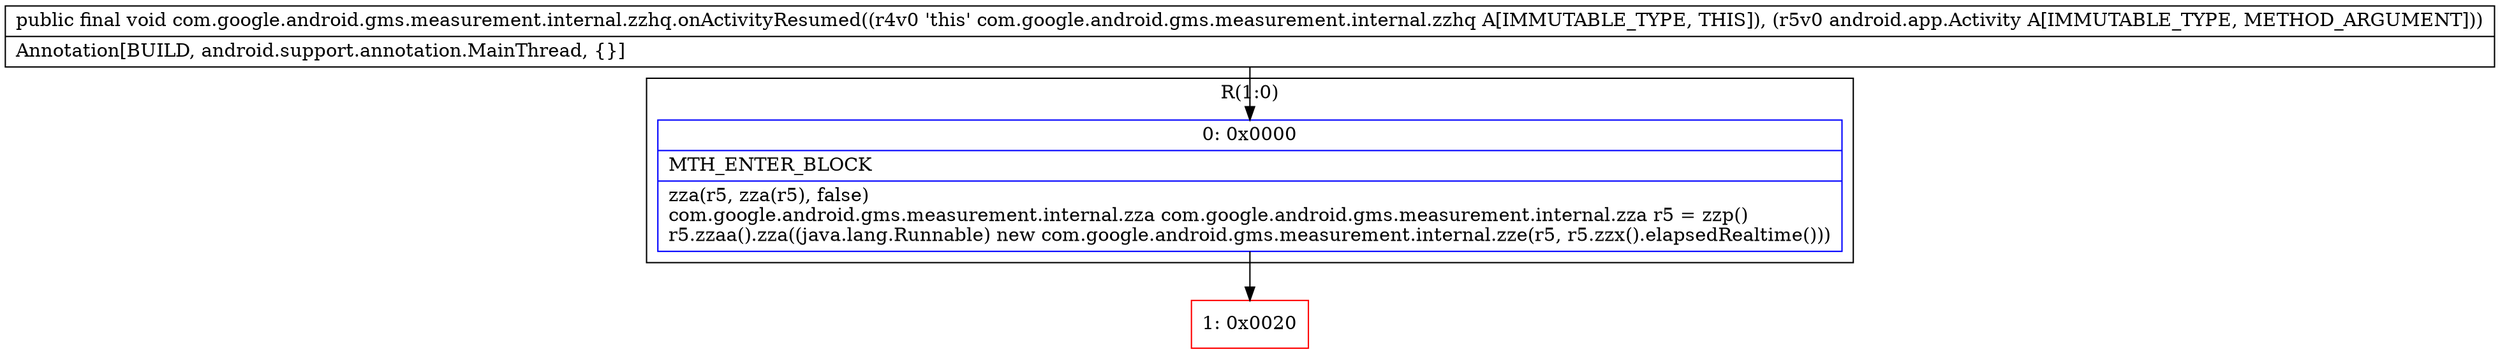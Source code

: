 digraph "CFG forcom.google.android.gms.measurement.internal.zzhq.onActivityResumed(Landroid\/app\/Activity;)V" {
subgraph cluster_Region_926885448 {
label = "R(1:0)";
node [shape=record,color=blue];
Node_0 [shape=record,label="{0\:\ 0x0000|MTH_ENTER_BLOCK\l|zza(r5, zza(r5), false)\lcom.google.android.gms.measurement.internal.zza com.google.android.gms.measurement.internal.zza r5 = zzp()\lr5.zzaa().zza((java.lang.Runnable) new com.google.android.gms.measurement.internal.zze(r5, r5.zzx().elapsedRealtime()))\l}"];
}
Node_1 [shape=record,color=red,label="{1\:\ 0x0020}"];
MethodNode[shape=record,label="{public final void com.google.android.gms.measurement.internal.zzhq.onActivityResumed((r4v0 'this' com.google.android.gms.measurement.internal.zzhq A[IMMUTABLE_TYPE, THIS]), (r5v0 android.app.Activity A[IMMUTABLE_TYPE, METHOD_ARGUMENT]))  | Annotation[BUILD, android.support.annotation.MainThread, \{\}]\l}"];
MethodNode -> Node_0;
Node_0 -> Node_1;
}


